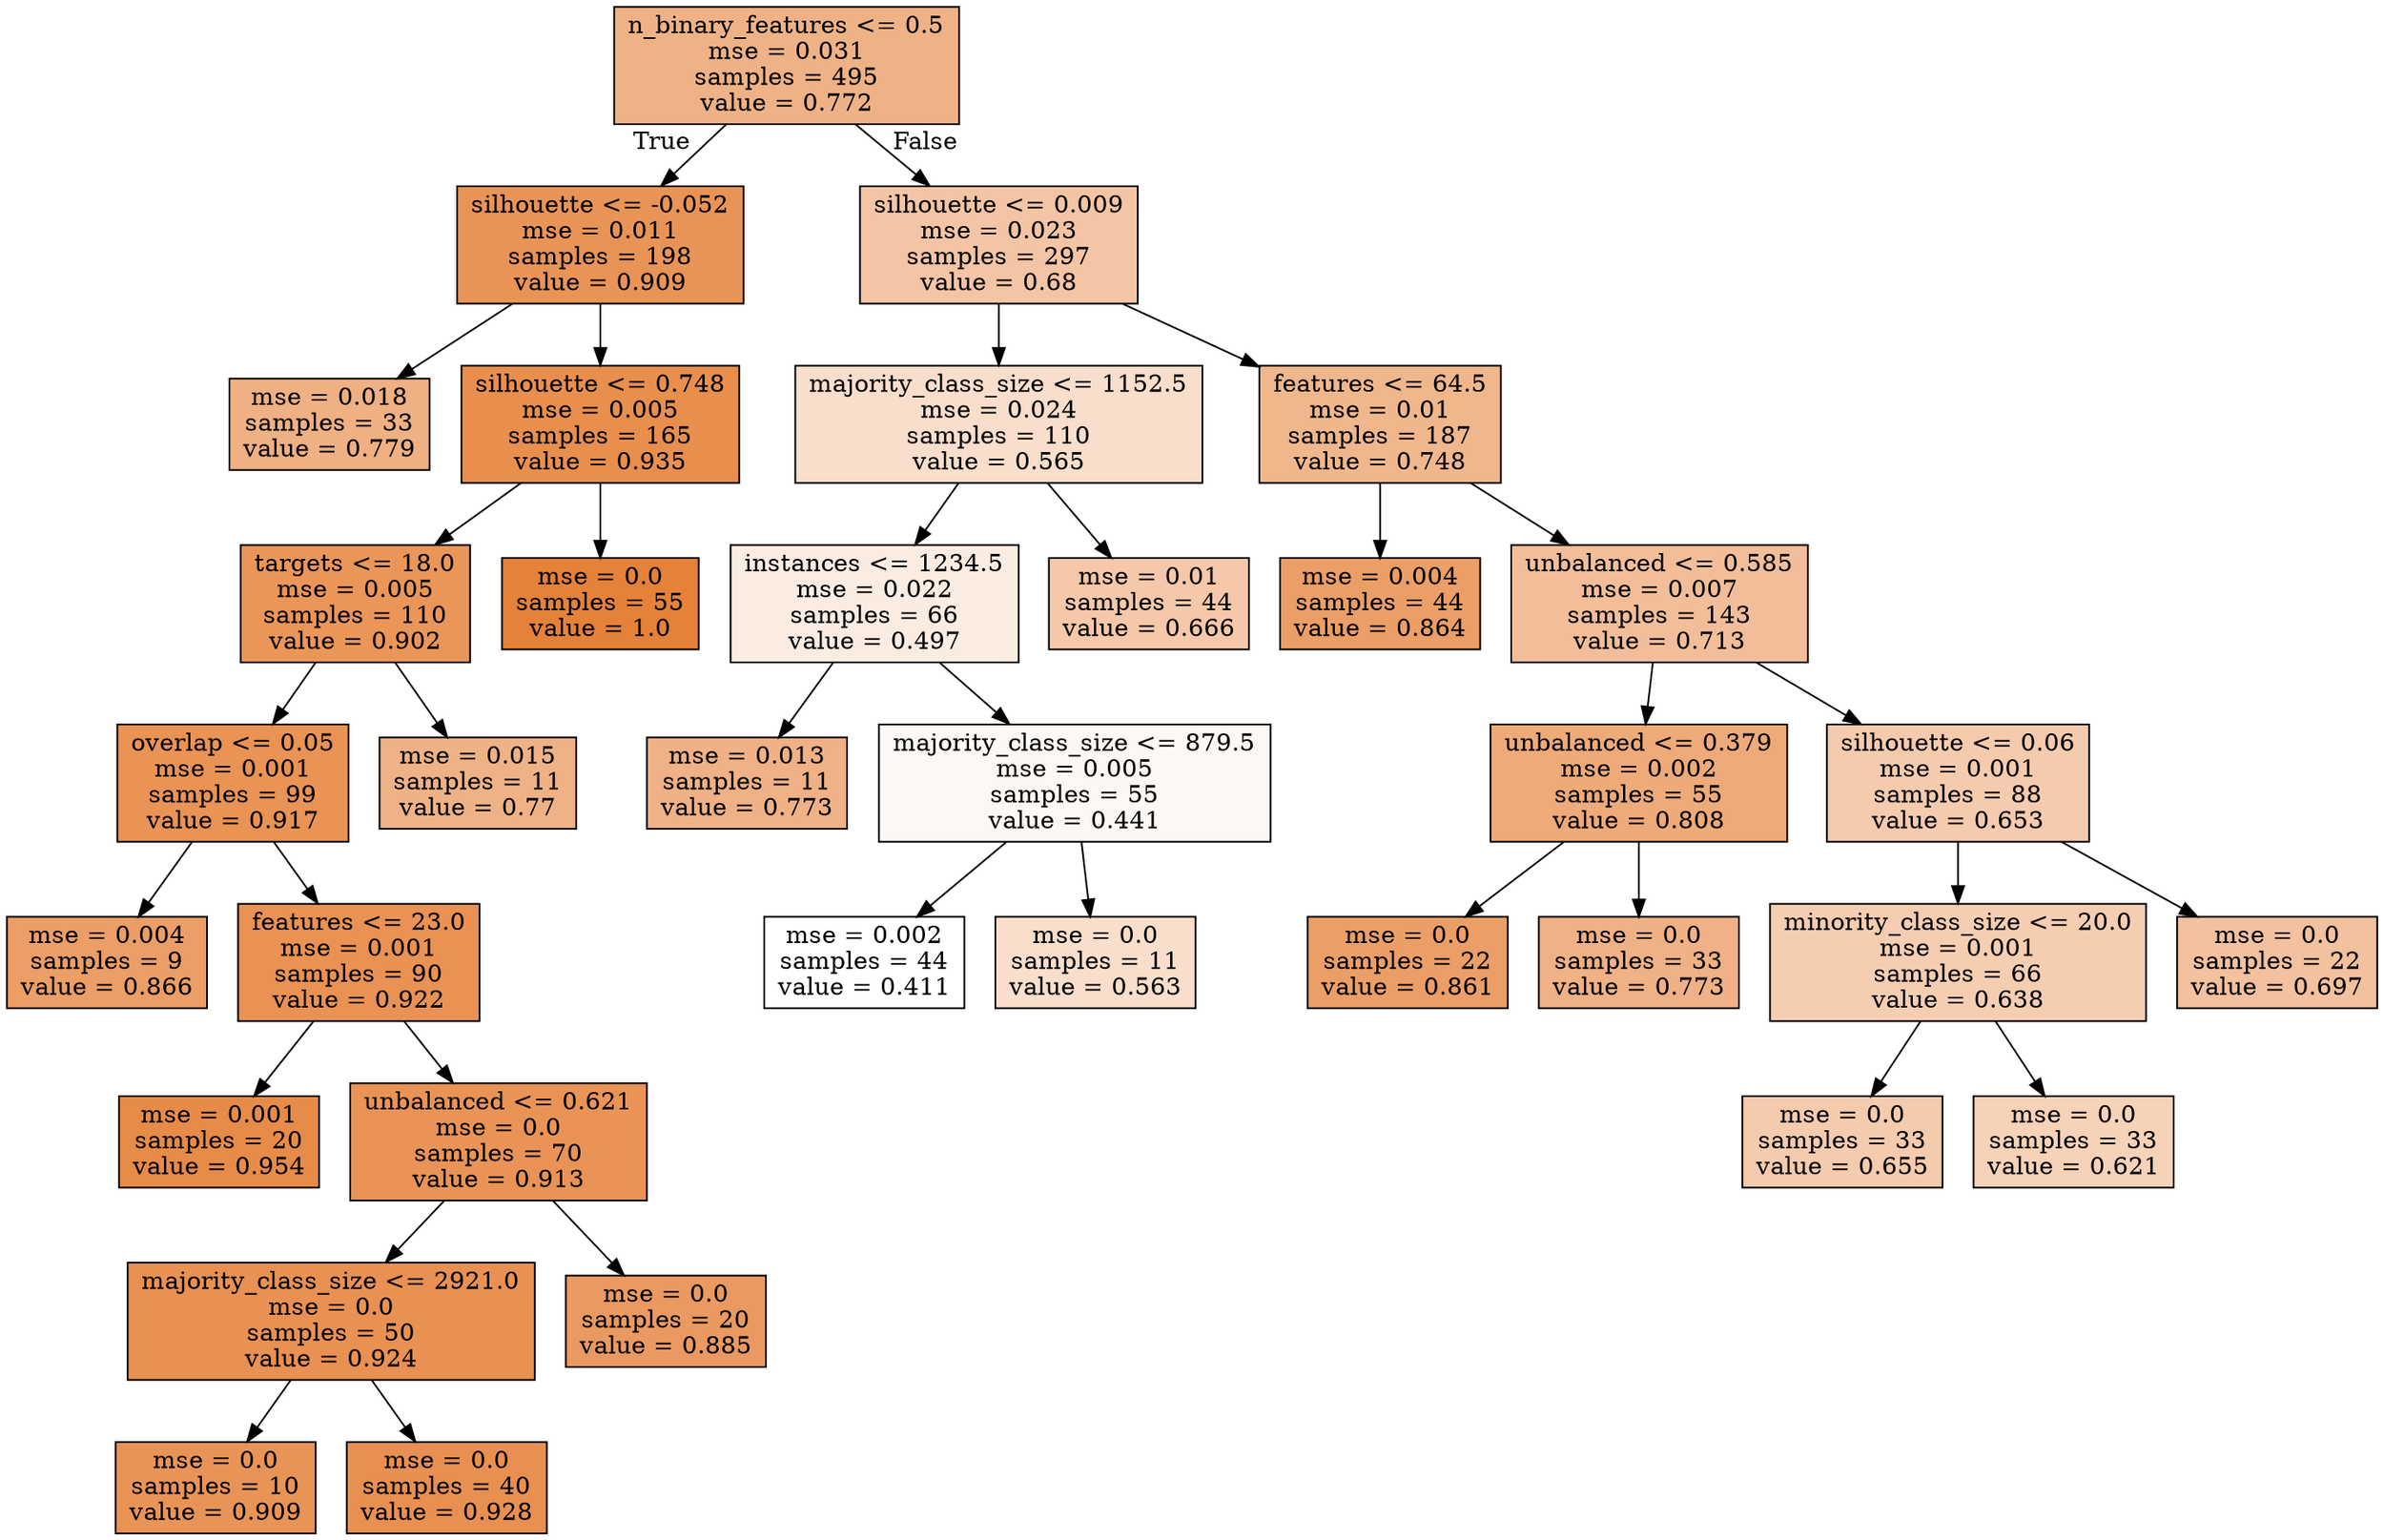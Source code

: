 digraph Tree {
node [shape=box, style="filled", color="black"] ;
0 [label="n_binary_features <= 0.5\nmse = 0.031\nsamples = 495\nvalue = 0.772", fillcolor="#e581399c"] ;
1 [label="silhouette <= -0.052\nmse = 0.011\nsamples = 198\nvalue = 0.909", fillcolor="#e58139d8"] ;
0 -> 1 [labeldistance=2.5, labelangle=45, headlabel="True"] ;
2 [label="mse = 0.018\nsamples = 33\nvalue = 0.779", fillcolor="#e581399f"] ;
1 -> 2 ;
3 [label="silhouette <= 0.748\nmse = 0.005\nsamples = 165\nvalue = 0.935", fillcolor="#e58139e3"] ;
1 -> 3 ;
4 [label="targets <= 18.0\nmse = 0.005\nsamples = 110\nvalue = 0.902", fillcolor="#e58139d5"] ;
3 -> 4 ;
5 [label="overlap <= 0.05\nmse = 0.001\nsamples = 99\nvalue = 0.917", fillcolor="#e58139db"] ;
4 -> 5 ;
6 [label="mse = 0.004\nsamples = 9\nvalue = 0.866", fillcolor="#e58139c5"] ;
5 -> 6 ;
7 [label="features <= 23.0\nmse = 0.001\nsamples = 90\nvalue = 0.922", fillcolor="#e58139dd"] ;
5 -> 7 ;
8 [label="mse = 0.001\nsamples = 20\nvalue = 0.954", fillcolor="#e58139eb"] ;
7 -> 8 ;
9 [label="unbalanced <= 0.621\nmse = 0.0\nsamples = 70\nvalue = 0.913", fillcolor="#e58139d9"] ;
7 -> 9 ;
10 [label="majority_class_size <= 2921.0\nmse = 0.0\nsamples = 50\nvalue = 0.924", fillcolor="#e58139de"] ;
9 -> 10 ;
11 [label="mse = 0.0\nsamples = 10\nvalue = 0.909", fillcolor="#e58139d8"] ;
10 -> 11 ;
12 [label="mse = 0.0\nsamples = 40\nvalue = 0.928", fillcolor="#e58139e0"] ;
10 -> 12 ;
13 [label="mse = 0.0\nsamples = 20\nvalue = 0.885", fillcolor="#e58139cd"] ;
9 -> 13 ;
14 [label="mse = 0.015\nsamples = 11\nvalue = 0.77", fillcolor="#e581399b"] ;
4 -> 14 ;
15 [label="mse = 0.0\nsamples = 55\nvalue = 1.0", fillcolor="#e58139ff"] ;
3 -> 15 ;
16 [label="silhouette <= 0.009\nmse = 0.023\nsamples = 297\nvalue = 0.68", fillcolor="#e5813975"] ;
0 -> 16 [labeldistance=2.5, labelangle=-45, headlabel="False"] ;
17 [label="majority_class_size <= 1152.5\nmse = 0.024\nsamples = 110\nvalue = 0.565", fillcolor="#e5813942"] ;
16 -> 17 ;
18 [label="instances <= 1234.5\nmse = 0.022\nsamples = 66\nvalue = 0.497", fillcolor="#e5813925"] ;
17 -> 18 ;
19 [label="mse = 0.013\nsamples = 11\nvalue = 0.773", fillcolor="#e581399d"] ;
18 -> 19 ;
20 [label="majority_class_size <= 879.5\nmse = 0.005\nsamples = 55\nvalue = 0.441", fillcolor="#e581390d"] ;
18 -> 20 ;
21 [label="mse = 0.002\nsamples = 44\nvalue = 0.411", fillcolor="#e5813900"] ;
20 -> 21 ;
22 [label="mse = 0.0\nsamples = 11\nvalue = 0.563", fillcolor="#e5813942"] ;
20 -> 22 ;
23 [label="mse = 0.01\nsamples = 44\nvalue = 0.666", fillcolor="#e581396f"] ;
17 -> 23 ;
24 [label="features <= 64.5\nmse = 0.01\nsamples = 187\nvalue = 0.748", fillcolor="#e5813992"] ;
16 -> 24 ;
25 [label="mse = 0.004\nsamples = 44\nvalue = 0.864", fillcolor="#e58139c4"] ;
24 -> 25 ;
26 [label="unbalanced <= 0.585\nmse = 0.007\nsamples = 143\nvalue = 0.713", fillcolor="#e5813983"] ;
24 -> 26 ;
27 [label="unbalanced <= 0.379\nmse = 0.002\nsamples = 55\nvalue = 0.808", fillcolor="#e58139ac"] ;
26 -> 27 ;
28 [label="mse = 0.0\nsamples = 22\nvalue = 0.861", fillcolor="#e58139c3"] ;
27 -> 28 ;
29 [label="mse = 0.0\nsamples = 33\nvalue = 0.773", fillcolor="#e581399d"] ;
27 -> 29 ;
30 [label="silhouette <= 0.06\nmse = 0.001\nsamples = 88\nvalue = 0.653", fillcolor="#e5813969"] ;
26 -> 30 ;
31 [label="minority_class_size <= 20.0\nmse = 0.001\nsamples = 66\nvalue = 0.638", fillcolor="#e5813962"] ;
30 -> 31 ;
32 [label="mse = 0.0\nsamples = 33\nvalue = 0.655", fillcolor="#e5813969"] ;
31 -> 32 ;
33 [label="mse = 0.0\nsamples = 33\nvalue = 0.621", fillcolor="#e581395b"] ;
31 -> 33 ;
34 [label="mse = 0.0\nsamples = 22\nvalue = 0.697", fillcolor="#e581397c"] ;
30 -> 34 ;
}